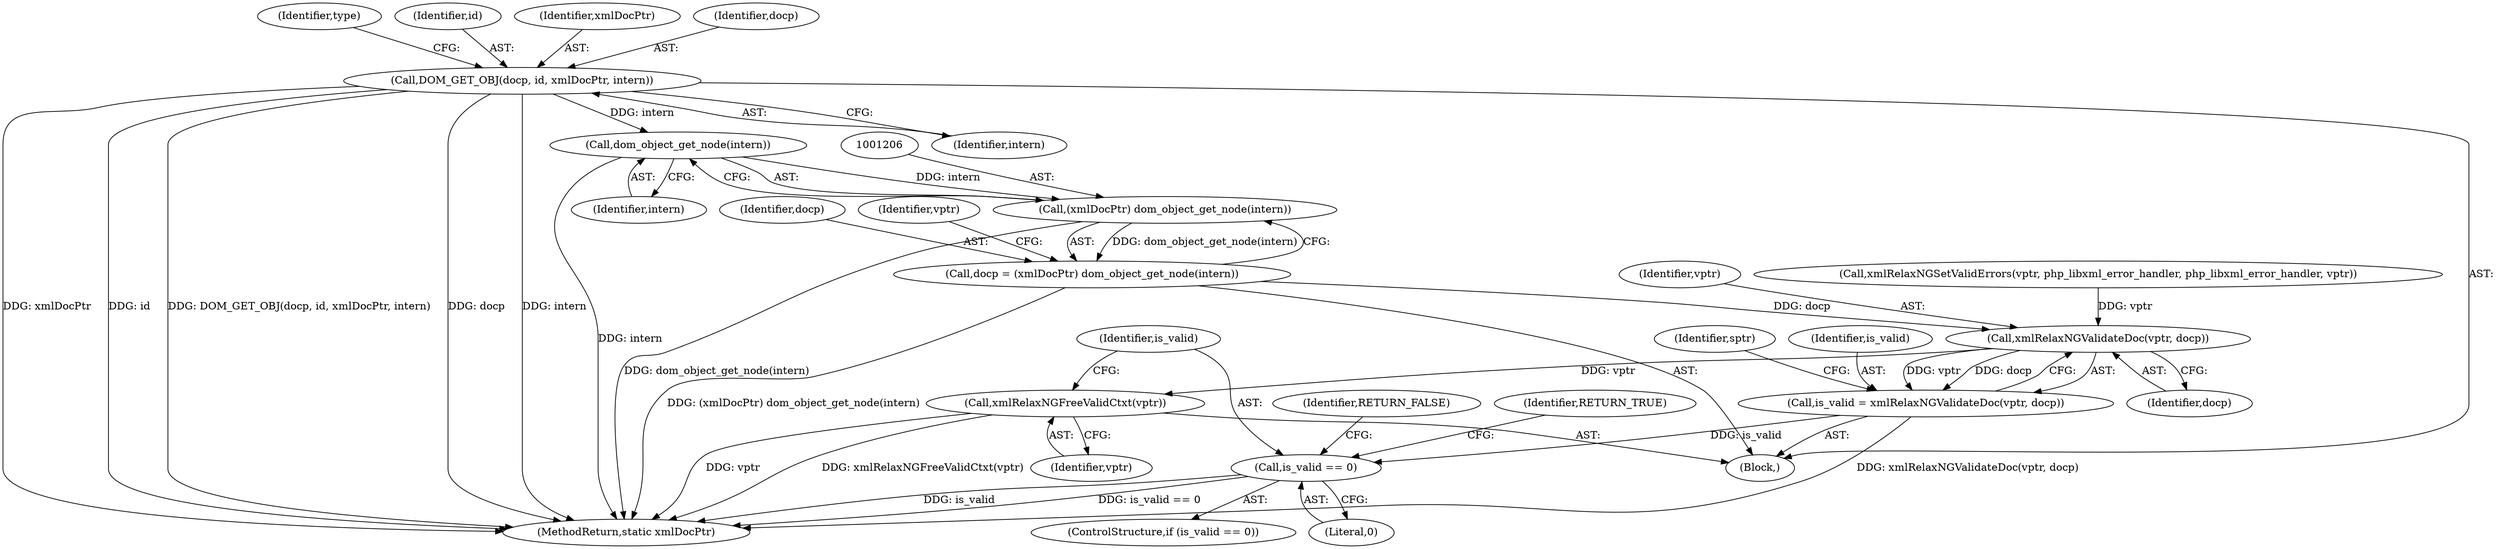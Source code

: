 digraph "0_php_4435b9142ff9813845d5c97ab29a5d637bedb257@pointer" {
"1001207" [label="(Call,dom_object_get_node(intern))"];
"1001155" [label="(Call,DOM_GET_OBJ(docp, id, xmlDocPtr, intern))"];
"1001205" [label="(Call,(xmlDocPtr) dom_object_get_node(intern))"];
"1001203" [label="(Call,docp = (xmlDocPtr) dom_object_get_node(intern))"];
"1001230" [label="(Call,xmlRelaxNGValidateDoc(vptr, docp))"];
"1001228" [label="(Call,is_valid = xmlRelaxNGValidateDoc(vptr, docp))"];
"1001238" [label="(Call,is_valid == 0)"];
"1001235" [label="(Call,xmlRelaxNGFreeValidCtxt(vptr))"];
"1001235" [label="(Call,xmlRelaxNGFreeValidCtxt(vptr))"];
"1001234" [label="(Identifier,sptr)"];
"1001161" [label="(Identifier,type)"];
"1001203" [label="(Call,docp = (xmlDocPtr) dom_object_get_node(intern))"];
"1001159" [label="(Identifier,intern)"];
"1001155" [label="(Call,DOM_GET_OBJ(docp, id, xmlDocPtr, intern))"];
"1001242" [label="(Identifier,RETURN_TRUE)"];
"1001230" [label="(Call,xmlRelaxNGValidateDoc(vptr, docp))"];
"1001238" [label="(Call,is_valid == 0)"];
"1001231" [label="(Identifier,vptr)"];
"1001157" [label="(Identifier,id)"];
"1001229" [label="(Identifier,is_valid)"];
"1001428" [label="(MethodReturn,static xmlDocPtr)"];
"1001158" [label="(Identifier,xmlDocPtr)"];
"1001204" [label="(Identifier,docp)"];
"1001223" [label="(Call,xmlRelaxNGSetValidErrors(vptr, php_libxml_error_handler, php_libxml_error_handler, vptr))"];
"1001207" [label="(Call,dom_object_get_node(intern))"];
"1001232" [label="(Identifier,docp)"];
"1001210" [label="(Identifier,vptr)"];
"1001236" [label="(Identifier,vptr)"];
"1001240" [label="(Literal,0)"];
"1001156" [label="(Identifier,docp)"];
"1001245" [label="(Identifier,RETURN_FALSE)"];
"1001205" [label="(Call,(xmlDocPtr) dom_object_get_node(intern))"];
"1001237" [label="(ControlStructure,if (is_valid == 0))"];
"1001228" [label="(Call,is_valid = xmlRelaxNGValidateDoc(vptr, docp))"];
"1001208" [label="(Identifier,intern)"];
"1001239" [label="(Identifier,is_valid)"];
"1001126" [label="(Block,)"];
"1001207" -> "1001205"  [label="AST: "];
"1001207" -> "1001208"  [label="CFG: "];
"1001208" -> "1001207"  [label="AST: "];
"1001205" -> "1001207"  [label="CFG: "];
"1001207" -> "1001428"  [label="DDG: intern"];
"1001207" -> "1001205"  [label="DDG: intern"];
"1001155" -> "1001207"  [label="DDG: intern"];
"1001155" -> "1001126"  [label="AST: "];
"1001155" -> "1001159"  [label="CFG: "];
"1001156" -> "1001155"  [label="AST: "];
"1001157" -> "1001155"  [label="AST: "];
"1001158" -> "1001155"  [label="AST: "];
"1001159" -> "1001155"  [label="AST: "];
"1001161" -> "1001155"  [label="CFG: "];
"1001155" -> "1001428"  [label="DDG: DOM_GET_OBJ(docp, id, xmlDocPtr, intern)"];
"1001155" -> "1001428"  [label="DDG: docp"];
"1001155" -> "1001428"  [label="DDG: intern"];
"1001155" -> "1001428"  [label="DDG: xmlDocPtr"];
"1001155" -> "1001428"  [label="DDG: id"];
"1001205" -> "1001203"  [label="AST: "];
"1001206" -> "1001205"  [label="AST: "];
"1001203" -> "1001205"  [label="CFG: "];
"1001205" -> "1001428"  [label="DDG: dom_object_get_node(intern)"];
"1001205" -> "1001203"  [label="DDG: dom_object_get_node(intern)"];
"1001203" -> "1001126"  [label="AST: "];
"1001204" -> "1001203"  [label="AST: "];
"1001210" -> "1001203"  [label="CFG: "];
"1001203" -> "1001428"  [label="DDG: (xmlDocPtr) dom_object_get_node(intern)"];
"1001203" -> "1001230"  [label="DDG: docp"];
"1001230" -> "1001228"  [label="AST: "];
"1001230" -> "1001232"  [label="CFG: "];
"1001231" -> "1001230"  [label="AST: "];
"1001232" -> "1001230"  [label="AST: "];
"1001228" -> "1001230"  [label="CFG: "];
"1001230" -> "1001228"  [label="DDG: vptr"];
"1001230" -> "1001228"  [label="DDG: docp"];
"1001223" -> "1001230"  [label="DDG: vptr"];
"1001230" -> "1001235"  [label="DDG: vptr"];
"1001228" -> "1001126"  [label="AST: "];
"1001229" -> "1001228"  [label="AST: "];
"1001234" -> "1001228"  [label="CFG: "];
"1001228" -> "1001428"  [label="DDG: xmlRelaxNGValidateDoc(vptr, docp)"];
"1001228" -> "1001238"  [label="DDG: is_valid"];
"1001238" -> "1001237"  [label="AST: "];
"1001238" -> "1001240"  [label="CFG: "];
"1001239" -> "1001238"  [label="AST: "];
"1001240" -> "1001238"  [label="AST: "];
"1001242" -> "1001238"  [label="CFG: "];
"1001245" -> "1001238"  [label="CFG: "];
"1001238" -> "1001428"  [label="DDG: is_valid"];
"1001238" -> "1001428"  [label="DDG: is_valid == 0"];
"1001235" -> "1001126"  [label="AST: "];
"1001235" -> "1001236"  [label="CFG: "];
"1001236" -> "1001235"  [label="AST: "];
"1001239" -> "1001235"  [label="CFG: "];
"1001235" -> "1001428"  [label="DDG: xmlRelaxNGFreeValidCtxt(vptr)"];
"1001235" -> "1001428"  [label="DDG: vptr"];
}

